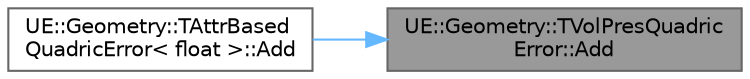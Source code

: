 digraph "UE::Geometry::TVolPresQuadricError::Add"
{
 // INTERACTIVE_SVG=YES
 // LATEX_PDF_SIZE
  bgcolor="transparent";
  edge [fontname=Helvetica,fontsize=10,labelfontname=Helvetica,labelfontsize=10];
  node [fontname=Helvetica,fontsize=10,shape=box,height=0.2,width=0.4];
  rankdir="RL";
  Node1 [id="Node000001",label="UE::Geometry::TVolPresQuadric\lError::Add",height=0.2,width=0.4,color="gray40", fillcolor="grey60", style="filled", fontcolor="black",tooltip="Area Weighted Add."];
  Node1 -> Node2 [id="edge1_Node000001_Node000002",dir="back",color="steelblue1",style="solid",tooltip=" "];
  Node2 [id="Node000002",label="UE::Geometry::TAttrBased\lQuadricError\< float \>::Add",height=0.2,width=0.4,color="grey40", fillcolor="white", style="filled",URL="$dc/d6b/classUE_1_1Geometry_1_1TAttrBasedQuadricError.html#aaca93327a76322f8c3b86ab01c9c2b86",tooltip=" "];
}
